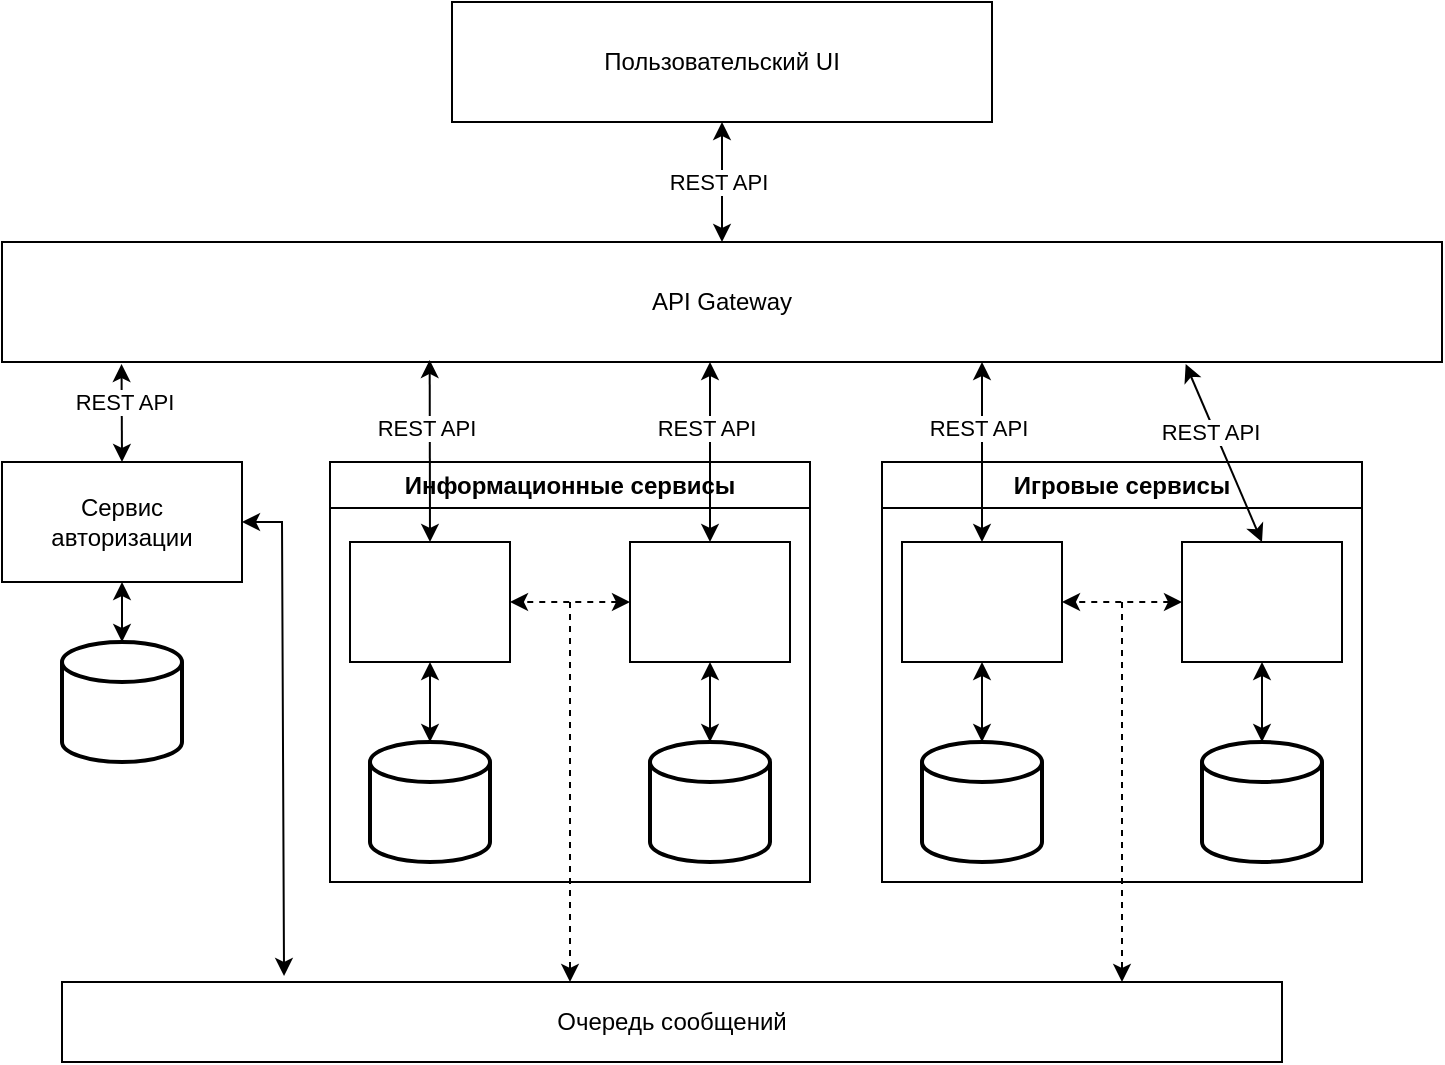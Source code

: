 <mxfile version="21.6.5" type="github">
  <diagram name="Страница 1" id="Fr2Sc805jocqnwrjop_2">
    <mxGraphModel dx="1434" dy="782" grid="1" gridSize="10" guides="1" tooltips="1" connect="1" arrows="1" fold="1" page="1" pageScale="1" pageWidth="827" pageHeight="1169" math="0" shadow="0">
      <root>
        <mxCell id="0" />
        <mxCell id="1" parent="0" />
        <mxCell id="0n4ilMmWln6LYoHreiA7-4" value="Пользовательский UI" style="rounded=0;whiteSpace=wrap;html=1;" vertex="1" parent="1">
          <mxGeometry x="275" y="30" width="270" height="60" as="geometry" />
        </mxCell>
        <mxCell id="0n4ilMmWln6LYoHreiA7-5" value="API Gateway" style="rounded=0;whiteSpace=wrap;html=1;" vertex="1" parent="1">
          <mxGeometry x="50" y="150" width="720" height="60" as="geometry" />
        </mxCell>
        <mxCell id="0n4ilMmWln6LYoHreiA7-9" value="" style="endArrow=classic;startArrow=classic;html=1;rounded=0;exitX=0.5;exitY=0;exitDx=0;exitDy=0;entryX=0.5;entryY=1;entryDx=0;entryDy=0;" edge="1" parent="1" source="0n4ilMmWln6LYoHreiA7-5" target="0n4ilMmWln6LYoHreiA7-4">
          <mxGeometry width="50" height="50" relative="1" as="geometry">
            <mxPoint x="390" y="420" as="sourcePoint" />
            <mxPoint x="440" y="370" as="targetPoint" />
          </mxGeometry>
        </mxCell>
        <mxCell id="0n4ilMmWln6LYoHreiA7-10" value="REST API" style="edgeLabel;html=1;align=center;verticalAlign=middle;resizable=0;points=[];" vertex="1" connectable="0" parent="0n4ilMmWln6LYoHreiA7-9">
          <mxGeometry y="2" relative="1" as="geometry">
            <mxPoint as="offset" />
          </mxGeometry>
        </mxCell>
        <mxCell id="0n4ilMmWln6LYoHreiA7-15" value="&lt;div&gt;Сервис&lt;/div&gt;&lt;div&gt;авторизации&lt;/div&gt;" style="rounded=0;whiteSpace=wrap;html=1;" vertex="1" parent="1">
          <mxGeometry x="50" y="260" width="120" height="60" as="geometry" />
        </mxCell>
        <mxCell id="0n4ilMmWln6LYoHreiA7-16" value="" style="strokeWidth=2;html=1;shape=mxgraph.flowchart.database;whiteSpace=wrap;" vertex="1" parent="1">
          <mxGeometry x="80" y="350" width="60" height="60" as="geometry" />
        </mxCell>
        <mxCell id="0n4ilMmWln6LYoHreiA7-17" value="" style="endArrow=classic;startArrow=classic;html=1;rounded=0;exitX=0.5;exitY=1;exitDx=0;exitDy=0;entryX=0.5;entryY=0;entryDx=0;entryDy=0;entryPerimeter=0;" edge="1" parent="1" source="0n4ilMmWln6LYoHreiA7-15" target="0n4ilMmWln6LYoHreiA7-16">
          <mxGeometry width="50" height="50" relative="1" as="geometry">
            <mxPoint x="390" y="420" as="sourcePoint" />
            <mxPoint x="440" y="370" as="targetPoint" />
          </mxGeometry>
        </mxCell>
        <mxCell id="0n4ilMmWln6LYoHreiA7-18" value="" style="endArrow=classic;startArrow=classic;html=1;rounded=0;entryX=0.083;entryY=1.017;entryDx=0;entryDy=0;entryPerimeter=0;exitX=0.5;exitY=0;exitDx=0;exitDy=0;" edge="1" parent="1" source="0n4ilMmWln6LYoHreiA7-15" target="0n4ilMmWln6LYoHreiA7-5">
          <mxGeometry width="50" height="50" relative="1" as="geometry">
            <mxPoint x="390" y="420" as="sourcePoint" />
            <mxPoint x="440" y="370" as="targetPoint" />
          </mxGeometry>
        </mxCell>
        <mxCell id="0n4ilMmWln6LYoHreiA7-19" value="REST API" style="edgeLabel;html=1;align=center;verticalAlign=middle;resizable=0;points=[];" vertex="1" connectable="0" parent="0n4ilMmWln6LYoHreiA7-18">
          <mxGeometry x="0.225" y="-1" relative="1" as="geometry">
            <mxPoint as="offset" />
          </mxGeometry>
        </mxCell>
        <mxCell id="0n4ilMmWln6LYoHreiA7-20" value="Информационные сервисы" style="swimlane;whiteSpace=wrap;html=1;" vertex="1" parent="1">
          <mxGeometry x="214" y="260" width="240" height="210" as="geometry" />
        </mxCell>
        <mxCell id="0n4ilMmWln6LYoHreiA7-21" value="" style="rounded=0;whiteSpace=wrap;html=1;" vertex="1" parent="0n4ilMmWln6LYoHreiA7-20">
          <mxGeometry x="10" y="40" width="80" height="60" as="geometry" />
        </mxCell>
        <mxCell id="0n4ilMmWln6LYoHreiA7-23" value="" style="strokeWidth=2;html=1;shape=mxgraph.flowchart.database;whiteSpace=wrap;" vertex="1" parent="0n4ilMmWln6LYoHreiA7-20">
          <mxGeometry x="20" y="140" width="60" height="60" as="geometry" />
        </mxCell>
        <mxCell id="0n4ilMmWln6LYoHreiA7-24" value="" style="rounded=0;whiteSpace=wrap;html=1;" vertex="1" parent="0n4ilMmWln6LYoHreiA7-20">
          <mxGeometry x="150" y="40" width="80" height="60" as="geometry" />
        </mxCell>
        <mxCell id="0n4ilMmWln6LYoHreiA7-25" value="" style="strokeWidth=2;html=1;shape=mxgraph.flowchart.database;whiteSpace=wrap;" vertex="1" parent="0n4ilMmWln6LYoHreiA7-20">
          <mxGeometry x="160" y="140" width="60" height="60" as="geometry" />
        </mxCell>
        <mxCell id="0n4ilMmWln6LYoHreiA7-26" value="" style="endArrow=classic;startArrow=classic;html=1;rounded=0;entryX=0.5;entryY=1;entryDx=0;entryDy=0;exitX=0.5;exitY=0;exitDx=0;exitDy=0;exitPerimeter=0;" edge="1" parent="0n4ilMmWln6LYoHreiA7-20" source="0n4ilMmWln6LYoHreiA7-25" target="0n4ilMmWln6LYoHreiA7-24">
          <mxGeometry width="50" height="50" relative="1" as="geometry">
            <mxPoint x="176" y="160" as="sourcePoint" />
            <mxPoint x="226" y="110" as="targetPoint" />
          </mxGeometry>
        </mxCell>
        <mxCell id="0n4ilMmWln6LYoHreiA7-27" value="" style="endArrow=classic;startArrow=classic;html=1;rounded=0;exitX=0.5;exitY=0;exitDx=0;exitDy=0;exitPerimeter=0;entryX=0.5;entryY=1;entryDx=0;entryDy=0;" edge="1" parent="0n4ilMmWln6LYoHreiA7-20" source="0n4ilMmWln6LYoHreiA7-23" target="0n4ilMmWln6LYoHreiA7-21">
          <mxGeometry width="50" height="50" relative="1" as="geometry">
            <mxPoint x="176" y="160" as="sourcePoint" />
            <mxPoint x="226" y="110" as="targetPoint" />
          </mxGeometry>
        </mxCell>
        <mxCell id="0n4ilMmWln6LYoHreiA7-53" value="" style="endArrow=classic;startArrow=classic;html=1;rounded=0;entryX=1;entryY=0.5;entryDx=0;entryDy=0;dashed=1;" edge="1" parent="0n4ilMmWln6LYoHreiA7-20">
          <mxGeometry width="50" height="50" relative="1" as="geometry">
            <mxPoint x="150" y="70" as="sourcePoint" />
            <mxPoint x="90" y="70" as="targetPoint" />
          </mxGeometry>
        </mxCell>
        <mxCell id="0n4ilMmWln6LYoHreiA7-54" value="" style="endArrow=classic;html=1;rounded=0;dashed=1;" edge="1" parent="0n4ilMmWln6LYoHreiA7-20">
          <mxGeometry width="50" height="50" relative="1" as="geometry">
            <mxPoint x="120" y="70" as="sourcePoint" />
            <mxPoint x="120" y="260" as="targetPoint" />
          </mxGeometry>
        </mxCell>
        <mxCell id="0n4ilMmWln6LYoHreiA7-28" value="" style="endArrow=classic;startArrow=classic;html=1;rounded=0;entryX=0.297;entryY=0.983;entryDx=0;entryDy=0;entryPerimeter=0;exitX=0.5;exitY=0;exitDx=0;exitDy=0;" edge="1" parent="1" source="0n4ilMmWln6LYoHreiA7-21" target="0n4ilMmWln6LYoHreiA7-5">
          <mxGeometry width="50" height="50" relative="1" as="geometry">
            <mxPoint x="264" y="290" as="sourcePoint" />
            <mxPoint x="285.76" y="210" as="targetPoint" />
          </mxGeometry>
        </mxCell>
        <mxCell id="0n4ilMmWln6LYoHreiA7-30" value="REST API" style="edgeLabel;html=1;align=center;verticalAlign=middle;resizable=0;points=[];" vertex="1" connectable="0" parent="0n4ilMmWln6LYoHreiA7-28">
          <mxGeometry x="0.265" y="2" relative="1" as="geometry">
            <mxPoint as="offset" />
          </mxGeometry>
        </mxCell>
        <mxCell id="0n4ilMmWln6LYoHreiA7-31" value="" style="endArrow=classic;startArrow=classic;html=1;rounded=0;exitX=0.5;exitY=0;exitDx=0;exitDy=0;" edge="1" parent="1" source="0n4ilMmWln6LYoHreiA7-24">
          <mxGeometry width="50" height="50" relative="1" as="geometry">
            <mxPoint x="300" y="310" as="sourcePoint" />
            <mxPoint x="404" y="210" as="targetPoint" />
          </mxGeometry>
        </mxCell>
        <mxCell id="0n4ilMmWln6LYoHreiA7-32" value="REST API" style="edgeLabel;html=1;align=center;verticalAlign=middle;resizable=0;points=[];" vertex="1" connectable="0" parent="0n4ilMmWln6LYoHreiA7-31">
          <mxGeometry x="0.265" y="2" relative="1" as="geometry">
            <mxPoint as="offset" />
          </mxGeometry>
        </mxCell>
        <mxCell id="0n4ilMmWln6LYoHreiA7-36" value="Игровые сервисы" style="swimlane;whiteSpace=wrap;html=1;" vertex="1" parent="1">
          <mxGeometry x="490" y="260" width="240" height="210" as="geometry" />
        </mxCell>
        <mxCell id="0n4ilMmWln6LYoHreiA7-37" value="" style="rounded=0;whiteSpace=wrap;html=1;" vertex="1" parent="0n4ilMmWln6LYoHreiA7-36">
          <mxGeometry x="10" y="40" width="80" height="60" as="geometry" />
        </mxCell>
        <mxCell id="0n4ilMmWln6LYoHreiA7-38" value="" style="strokeWidth=2;html=1;shape=mxgraph.flowchart.database;whiteSpace=wrap;" vertex="1" parent="0n4ilMmWln6LYoHreiA7-36">
          <mxGeometry x="20" y="140" width="60" height="60" as="geometry" />
        </mxCell>
        <mxCell id="0n4ilMmWln6LYoHreiA7-39" value="" style="rounded=0;whiteSpace=wrap;html=1;" vertex="1" parent="0n4ilMmWln6LYoHreiA7-36">
          <mxGeometry x="150" y="40" width="80" height="60" as="geometry" />
        </mxCell>
        <mxCell id="0n4ilMmWln6LYoHreiA7-40" value="" style="strokeWidth=2;html=1;shape=mxgraph.flowchart.database;whiteSpace=wrap;" vertex="1" parent="0n4ilMmWln6LYoHreiA7-36">
          <mxGeometry x="160" y="140" width="60" height="60" as="geometry" />
        </mxCell>
        <mxCell id="0n4ilMmWln6LYoHreiA7-41" value="" style="endArrow=classic;startArrow=classic;html=1;rounded=0;entryX=0.5;entryY=1;entryDx=0;entryDy=0;exitX=0.5;exitY=0;exitDx=0;exitDy=0;exitPerimeter=0;" edge="1" parent="0n4ilMmWln6LYoHreiA7-36" source="0n4ilMmWln6LYoHreiA7-40" target="0n4ilMmWln6LYoHreiA7-39">
          <mxGeometry width="50" height="50" relative="1" as="geometry">
            <mxPoint x="176" y="160" as="sourcePoint" />
            <mxPoint x="226" y="110" as="targetPoint" />
          </mxGeometry>
        </mxCell>
        <mxCell id="0n4ilMmWln6LYoHreiA7-42" value="" style="endArrow=classic;startArrow=classic;html=1;rounded=0;exitX=0.5;exitY=0;exitDx=0;exitDy=0;exitPerimeter=0;entryX=0.5;entryY=1;entryDx=0;entryDy=0;" edge="1" parent="0n4ilMmWln6LYoHreiA7-36" source="0n4ilMmWln6LYoHreiA7-38" target="0n4ilMmWln6LYoHreiA7-37">
          <mxGeometry width="50" height="50" relative="1" as="geometry">
            <mxPoint x="176" y="160" as="sourcePoint" />
            <mxPoint x="226" y="110" as="targetPoint" />
          </mxGeometry>
        </mxCell>
        <mxCell id="0n4ilMmWln6LYoHreiA7-49" value="" style="endArrow=classic;startArrow=classic;html=1;rounded=0;exitX=0;exitY=0.5;exitDx=0;exitDy=0;entryX=1;entryY=0.5;entryDx=0;entryDy=0;dashed=1;" edge="1" parent="0n4ilMmWln6LYoHreiA7-36" source="0n4ilMmWln6LYoHreiA7-39" target="0n4ilMmWln6LYoHreiA7-37">
          <mxGeometry width="50" height="50" relative="1" as="geometry">
            <mxPoint x="-100" y="130" as="sourcePoint" />
            <mxPoint x="-50" y="80" as="targetPoint" />
          </mxGeometry>
        </mxCell>
        <mxCell id="0n4ilMmWln6LYoHreiA7-43" value="" style="endArrow=classic;startArrow=classic;html=1;rounded=0;exitX=0.5;exitY=0;exitDx=0;exitDy=0;" edge="1" parent="1" source="0n4ilMmWln6LYoHreiA7-37">
          <mxGeometry width="50" height="50" relative="1" as="geometry">
            <mxPoint x="274" y="300" as="sourcePoint" />
            <mxPoint x="540" y="210" as="targetPoint" />
          </mxGeometry>
        </mxCell>
        <mxCell id="0n4ilMmWln6LYoHreiA7-44" value="REST API" style="edgeLabel;html=1;align=center;verticalAlign=middle;resizable=0;points=[];" vertex="1" connectable="0" parent="0n4ilMmWln6LYoHreiA7-43">
          <mxGeometry x="0.265" y="2" relative="1" as="geometry">
            <mxPoint as="offset" />
          </mxGeometry>
        </mxCell>
        <mxCell id="0n4ilMmWln6LYoHreiA7-45" value="" style="endArrow=classic;startArrow=classic;html=1;rounded=0;exitX=0.5;exitY=0;exitDx=0;exitDy=0;entryX=0.822;entryY=1.017;entryDx=0;entryDy=0;entryPerimeter=0;" edge="1" parent="1" source="0n4ilMmWln6LYoHreiA7-39" target="0n4ilMmWln6LYoHreiA7-5">
          <mxGeometry width="50" height="50" relative="1" as="geometry">
            <mxPoint x="310" y="320" as="sourcePoint" />
            <mxPoint x="375" y="221" as="targetPoint" />
          </mxGeometry>
        </mxCell>
        <mxCell id="0n4ilMmWln6LYoHreiA7-46" value="REST API" style="edgeLabel;html=1;align=center;verticalAlign=middle;resizable=0;points=[];" vertex="1" connectable="0" parent="0n4ilMmWln6LYoHreiA7-45">
          <mxGeometry x="0.265" y="2" relative="1" as="geometry">
            <mxPoint as="offset" />
          </mxGeometry>
        </mxCell>
        <mxCell id="0n4ilMmWln6LYoHreiA7-47" value="Очередь сообщений" style="rounded=0;whiteSpace=wrap;html=1;" vertex="1" parent="1">
          <mxGeometry x="80" y="520" width="610" height="40" as="geometry" />
        </mxCell>
        <mxCell id="0n4ilMmWln6LYoHreiA7-50" value="" style="endArrow=classic;html=1;rounded=0;dashed=1;" edge="1" parent="1">
          <mxGeometry width="50" height="50" relative="1" as="geometry">
            <mxPoint x="610" y="330" as="sourcePoint" />
            <mxPoint x="610" y="520" as="targetPoint" />
          </mxGeometry>
        </mxCell>
        <mxCell id="0n4ilMmWln6LYoHreiA7-51" value="" style="endArrow=classic;startArrow=classic;html=1;rounded=0;entryX=1;entryY=0.5;entryDx=0;entryDy=0;exitX=0.182;exitY=-0.075;exitDx=0;exitDy=0;exitPerimeter=0;" edge="1" parent="1" source="0n4ilMmWln6LYoHreiA7-47" target="0n4ilMmWln6LYoHreiA7-15">
          <mxGeometry width="50" height="50" relative="1" as="geometry">
            <mxPoint x="390" y="390" as="sourcePoint" />
            <mxPoint x="440" y="340" as="targetPoint" />
            <Array as="points">
              <mxPoint x="190" y="290" />
            </Array>
          </mxGeometry>
        </mxCell>
      </root>
    </mxGraphModel>
  </diagram>
</mxfile>
